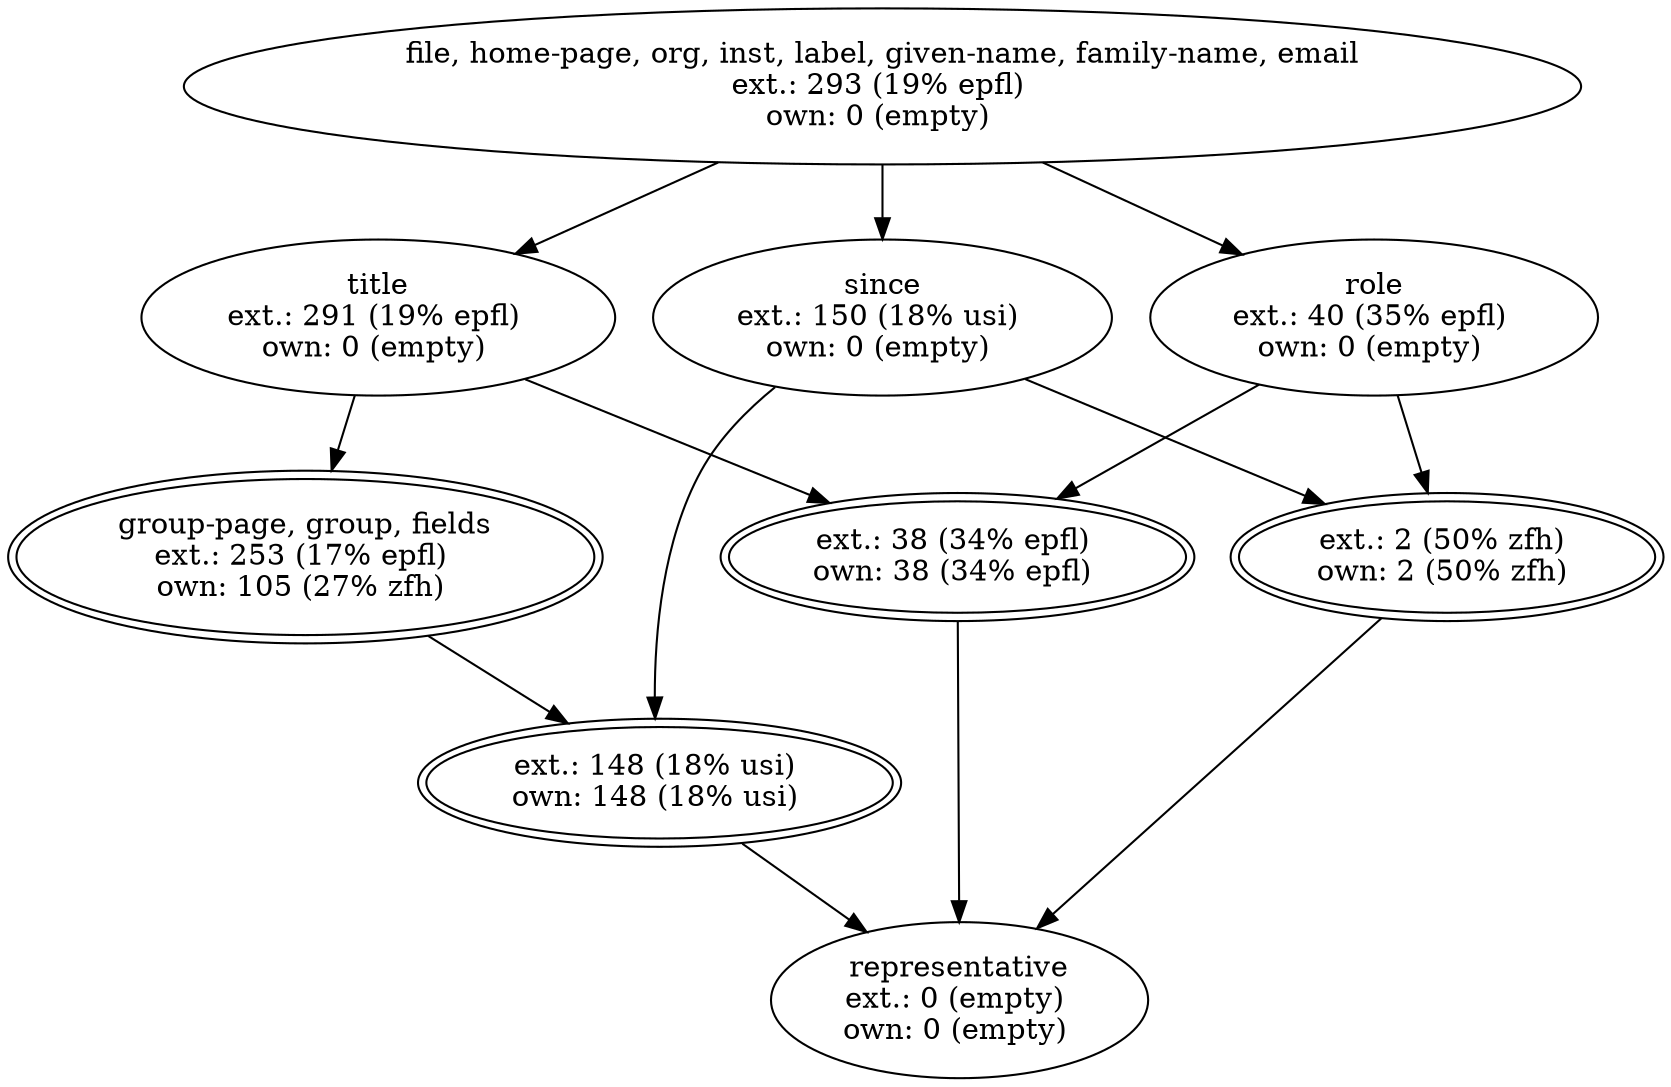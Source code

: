 digraph d{
1 [label="file, home-page, org, inst, label, given-name, family-name, email
ext.: 293 (19% epfl) 
own: 0 (empty) "]
2 [label="ext.: 148 (18% usi) 
own: 148 (18% usi) ", peripheries = 2]
3 [label="title
ext.: 291 (19% epfl) 
own: 0 (empty) "]
4 [label="ext.: 38 (34% epfl) 
own: 38 (34% epfl) ", peripheries = 2]
5 [label="group-page, group, fields
ext.: 253 (17% epfl) 
own: 105 (27% zfh) ", peripheries = 2]
6 [label="since
ext.: 150 (18% usi) 
own: 0 (empty) "]
7 [label="role
ext.: 40 (35% epfl) 
own: 0 (empty) "]
8 [label="ext.: 2 (50% zfh) 
own: 2 (50% zfh) ", peripheries = 2]
9 [label="representative
ext.: 0 (empty) 
own: 0 (empty) "]
1->3;
1->6;
1->7;
3->4;
6->8;
7->4;
7->8;
5->2;
2->9;
3->5;
6->2;
4->9;
8->9;
}